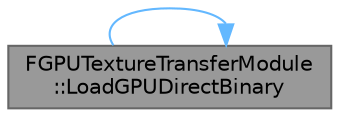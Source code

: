 digraph "FGPUTextureTransferModule::LoadGPUDirectBinary"
{
 // INTERACTIVE_SVG=YES
 // LATEX_PDF_SIZE
  bgcolor="transparent";
  edge [fontname=Helvetica,fontsize=10,labelfontname=Helvetica,labelfontsize=10];
  node [fontname=Helvetica,fontsize=10,shape=box,height=0.2,width=0.4];
  rankdir="LR";
  Node1 [id="Node000001",label="FGPUTextureTransferModule\l::LoadGPUDirectBinary",height=0.2,width=0.4,color="gray40", fillcolor="grey60", style="filled", fontcolor="black",tooltip="Load the DVP dll."];
  Node1 -> Node1 [id="edge1_Node000001_Node000001",color="steelblue1",style="solid",tooltip=" "];
}
